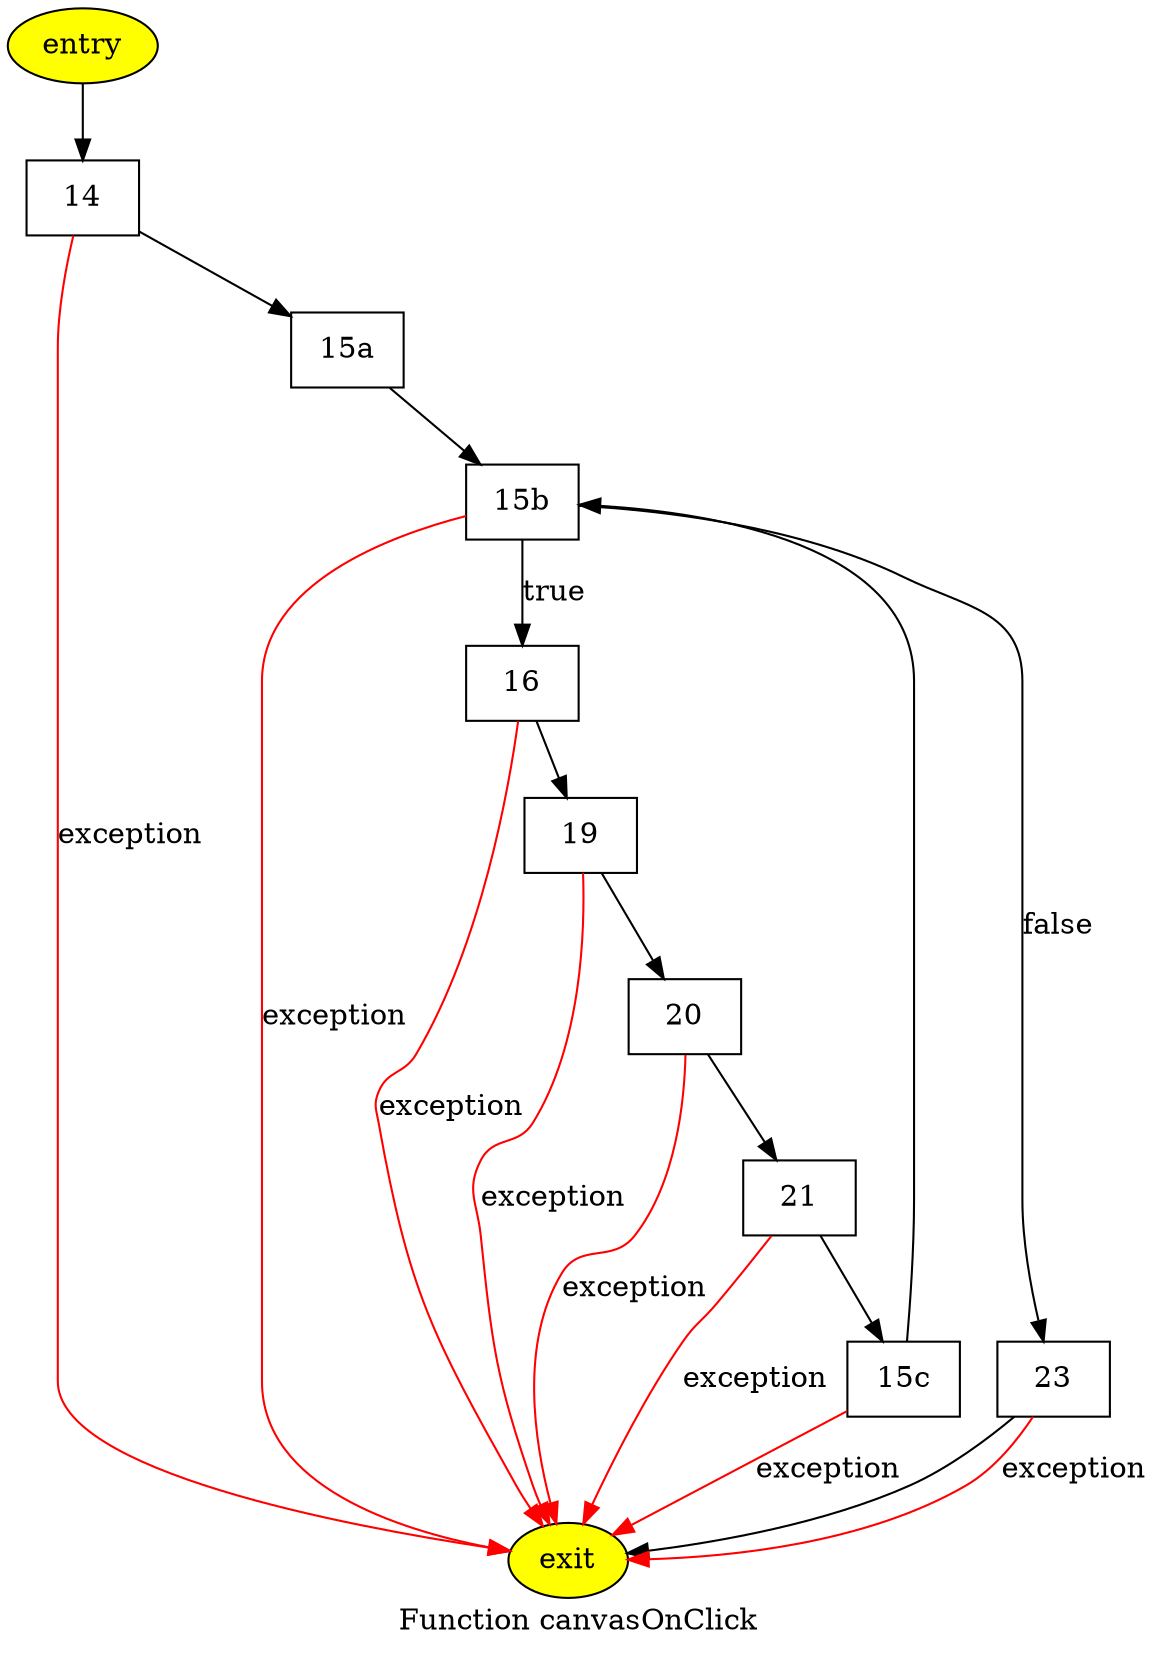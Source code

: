 digraph CFG {
node [shape="box"]
label = "Function canvasOnClick"
n15 [label="entry", shape="ellipse", style="filled", fillcolor="yellow"]
n16 [label="14"]
n17 [label="15a"]
n18 [label="15b"]
n19 [label="16"]
n20 [label="19"]
n21 [label="20"]
n22 [label="21"]
n23 [label="15c"]
n24 [label="23"]
n25 [label="exit", shape="ellipse", style="filled", fillcolor="yellow"]
n15 -> n16 []
n16 -> n17 []
n16 -> n25 [color="red", label="exception"]
n17 -> n18 []
n18 -> n19 [label="true"]
n18 -> n24 [label="false"]
n18 -> n25 [color="red", label="exception"]
n19 -> n20 []
n19 -> n25 [color="red", label="exception"]
n20 -> n21 []
n20 -> n25 [color="red", label="exception"]
n21 -> n22 []
n21 -> n25 [color="red", label="exception"]
n22 -> n23 []
n22 -> n25 [color="red", label="exception"]
n23 -> n18 []
n23 -> n25 [color="red", label="exception"]
n24 -> n25 []
n24 -> n25 [color="red", label="exception"]
}